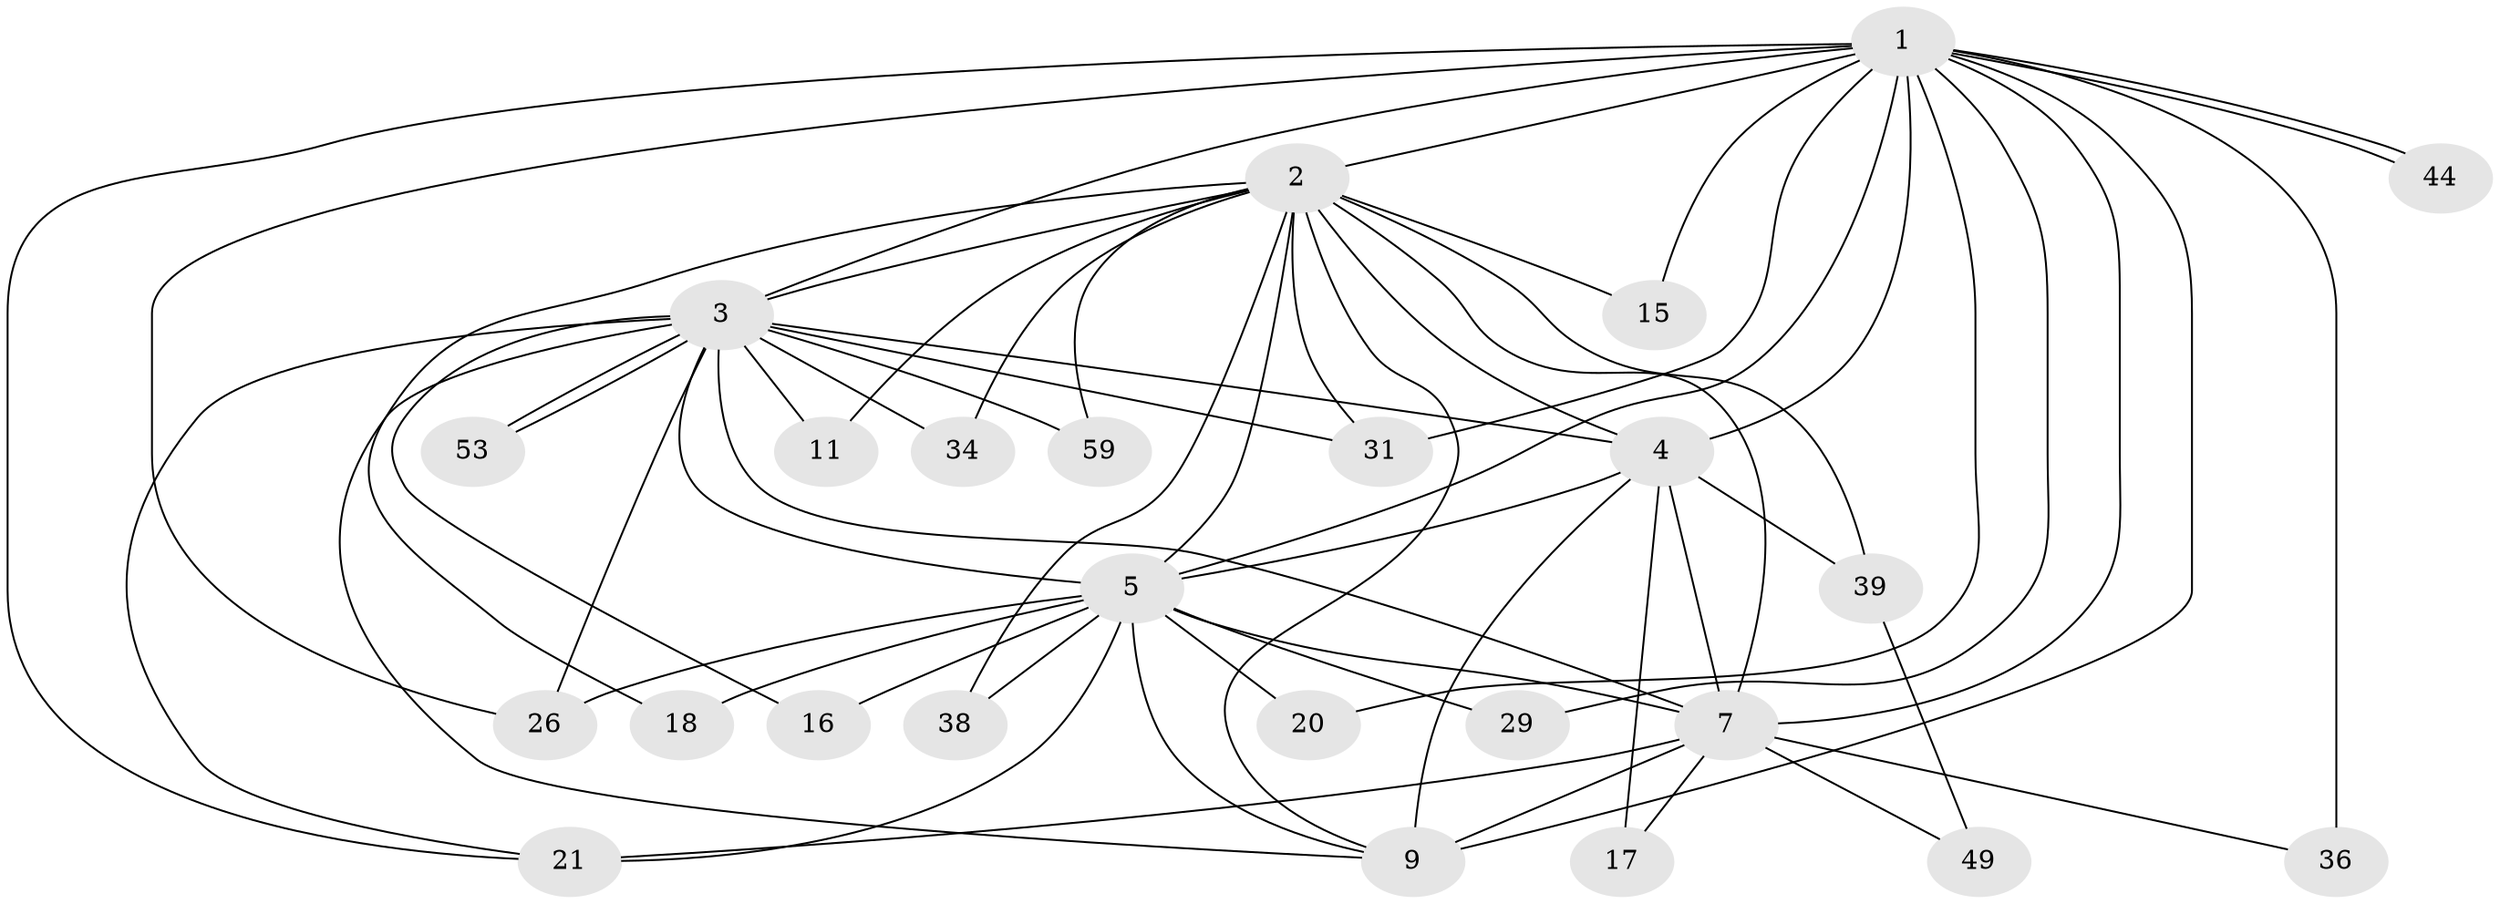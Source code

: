 // original degree distribution, {27: 0.015873015873015872, 20: 0.015873015873015872, 25: 0.015873015873015872, 13: 0.031746031746031744, 19: 0.015873015873015872, 15: 0.015873015873015872, 12: 0.031746031746031744, 14: 0.015873015873015872, 2: 0.5555555555555556, 4: 0.06349206349206349, 7: 0.015873015873015872, 3: 0.20634920634920634}
// Generated by graph-tools (version 1.1) at 2025/17/03/04/25 18:17:18]
// undirected, 25 vertices, 61 edges
graph export_dot {
graph [start="1"]
  node [color=gray90,style=filled];
  1 [super="+23+25+22"];
  2;
  3 [super="+13+30"];
  4;
  5 [super="+42+60+52+37+6+12+27"];
  7 [super="+8+32+41+10"];
  9 [super="+28+45+19"];
  11;
  15;
  16;
  17 [super="+63"];
  18;
  20;
  21 [super="+54"];
  26;
  29;
  31 [super="+55+56"];
  34;
  36 [super="+57"];
  38 [super="+46"];
  39;
  44;
  49;
  53;
  59;
  1 -- 2 [weight=2];
  1 -- 3 [weight=2];
  1 -- 4;
  1 -- 5 [weight=7];
  1 -- 7 [weight=6];
  1 -- 9 [weight=3];
  1 -- 15;
  1 -- 20;
  1 -- 21;
  1 -- 26;
  1 -- 29;
  1 -- 31;
  1 -- 36 [weight=2];
  1 -- 44;
  1 -- 44;
  2 -- 3;
  2 -- 4;
  2 -- 5 [weight=3];
  2 -- 7 [weight=4];
  2 -- 9;
  2 -- 11;
  2 -- 15;
  2 -- 18;
  2 -- 34;
  2 -- 38;
  2 -- 39;
  2 -- 59;
  2 -- 31;
  3 -- 4;
  3 -- 5 [weight=4];
  3 -- 7 [weight=5];
  3 -- 9 [weight=2];
  3 -- 11;
  3 -- 16;
  3 -- 26;
  3 -- 31 [weight=2];
  3 -- 34;
  3 -- 53;
  3 -- 53;
  3 -- 59;
  3 -- 21;
  4 -- 5 [weight=2];
  4 -- 7 [weight=3];
  4 -- 9 [weight=2];
  4 -- 17 [weight=2];
  4 -- 39;
  5 -- 7 [weight=7];
  5 -- 9 [weight=3];
  5 -- 38 [weight=2];
  5 -- 26;
  5 -- 16;
  5 -- 20;
  5 -- 21;
  5 -- 18;
  5 -- 29;
  7 -- 9 [weight=3];
  7 -- 17;
  7 -- 49;
  7 -- 21;
  7 -- 36;
  39 -- 49;
}
